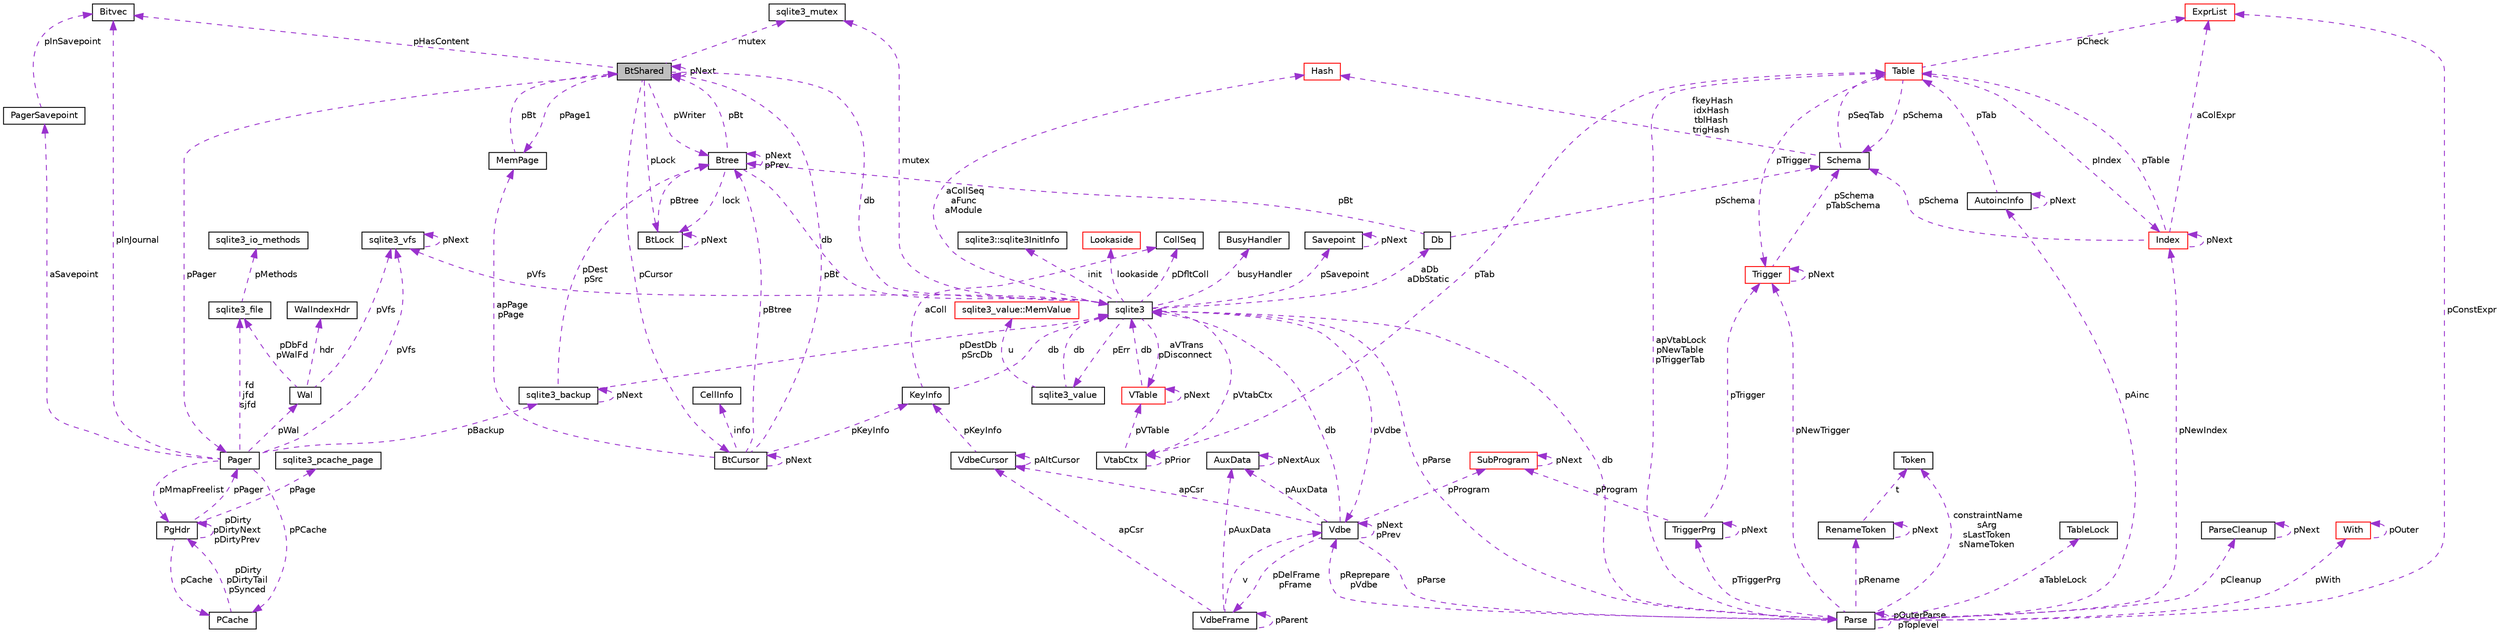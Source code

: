 digraph "BtShared"
{
 // LATEX_PDF_SIZE
  edge [fontname="Helvetica",fontsize="10",labelfontname="Helvetica",labelfontsize="10"];
  node [fontname="Helvetica",fontsize="10",shape=record];
  Node1 [label="BtShared",height=0.2,width=0.4,color="black", fillcolor="grey75", style="filled", fontcolor="black",tooltip=" "];
  Node2 -> Node1 [dir="back",color="darkorchid3",fontsize="10",style="dashed",label=" pPager" ,fontname="Helvetica"];
  Node2 [label="Pager",height=0.2,width=0.4,color="black", fillcolor="white", style="filled",URL="$d3/d8c/structPager.html",tooltip=" "];
  Node3 -> Node2 [dir="back",color="darkorchid3",fontsize="10",style="dashed",label=" pVfs" ,fontname="Helvetica"];
  Node3 [label="sqlite3_vfs",height=0.2,width=0.4,color="black", fillcolor="white", style="filled",URL="$d3/d36/structsqlite3__vfs.html",tooltip=" "];
  Node3 -> Node3 [dir="back",color="darkorchid3",fontsize="10",style="dashed",label=" pNext" ,fontname="Helvetica"];
  Node4 -> Node2 [dir="back",color="darkorchid3",fontsize="10",style="dashed",label=" pInJournal" ,fontname="Helvetica"];
  Node4 [label="Bitvec",height=0.2,width=0.4,color="black", fillcolor="white", style="filled",URL="$db/d1b/sqlite3_8c.html#de/da7/structBitvec",tooltip=" "];
  Node5 -> Node2 [dir="back",color="darkorchid3",fontsize="10",style="dashed",label=" fd\njfd\nsjfd" ,fontname="Helvetica"];
  Node5 [label="sqlite3_file",height=0.2,width=0.4,color="black", fillcolor="white", style="filled",URL="$de/dd3/sqlite3_8h.html#db/db0/structsqlite3__file",tooltip=" "];
  Node6 -> Node5 [dir="back",color="darkorchid3",fontsize="10",style="dashed",label=" pMethods" ,fontname="Helvetica"];
  Node6 [label="sqlite3_io_methods",height=0.2,width=0.4,color="black", fillcolor="white", style="filled",URL="$d9/df3/structsqlite3__io__methods.html",tooltip=" "];
  Node7 -> Node2 [dir="back",color="darkorchid3",fontsize="10",style="dashed",label=" pBackup" ,fontname="Helvetica"];
  Node7 [label="sqlite3_backup",height=0.2,width=0.4,color="black", fillcolor="white", style="filled",URL="$db/d1b/sqlite3_8c.html#d4/da8/structsqlite3__backup",tooltip=" "];
  Node8 -> Node7 [dir="back",color="darkorchid3",fontsize="10",style="dashed",label=" pDestDb\npSrcDb" ,fontname="Helvetica"];
  Node8 [label="sqlite3",height=0.2,width=0.4,color="black", fillcolor="white", style="filled",URL="$d9/dcd/structsqlite3.html",tooltip=" "];
  Node3 -> Node8 [dir="back",color="darkorchid3",fontsize="10",style="dashed",label=" pVfs" ,fontname="Helvetica"];
  Node9 -> Node8 [dir="back",color="darkorchid3",fontsize="10",style="dashed",label=" pVdbe" ,fontname="Helvetica"];
  Node9 [label="Vdbe",height=0.2,width=0.4,color="black", fillcolor="white", style="filled",URL="$db/d1b/sqlite3_8c.html#de/d53/structVdbe",tooltip=" "];
  Node8 -> Node9 [dir="back",color="darkorchid3",fontsize="10",style="dashed",label=" db" ,fontname="Helvetica"];
  Node9 -> Node9 [dir="back",color="darkorchid3",fontsize="10",style="dashed",label=" pNext\npPrev" ,fontname="Helvetica"];
  Node10 -> Node9 [dir="back",color="darkorchid3",fontsize="10",style="dashed",label=" pParse" ,fontname="Helvetica"];
  Node10 [label="Parse",height=0.2,width=0.4,color="black", fillcolor="white", style="filled",URL="$db/d1b/sqlite3_8c.html#db/dbb/structParse",tooltip=" "];
  Node8 -> Node10 [dir="back",color="darkorchid3",fontsize="10",style="dashed",label=" db" ,fontname="Helvetica"];
  Node9 -> Node10 [dir="back",color="darkorchid3",fontsize="10",style="dashed",label=" pReprepare\npVdbe" ,fontname="Helvetica"];
  Node11 -> Node10 [dir="back",color="darkorchid3",fontsize="10",style="dashed",label=" pConstExpr" ,fontname="Helvetica"];
  Node11 [label="ExprList",height=0.2,width=0.4,color="red", fillcolor="white", style="filled",URL="$db/d1b/sqlite3_8c.html#d5/d5c/structExprList",tooltip=" "];
  Node37 -> Node10 [dir="back",color="darkorchid3",fontsize="10",style="dashed",label=" constraintName\nsArg\nsLastToken\nsNameToken" ,fontname="Helvetica"];
  Node37 [label="Token",height=0.2,width=0.4,color="black", fillcolor="white", style="filled",URL="$db/d1b/sqlite3_8c.html#df/dcd/structToken",tooltip=" "];
  Node38 -> Node10 [dir="back",color="darkorchid3",fontsize="10",style="dashed",label=" aTableLock" ,fontname="Helvetica"];
  Node38 [label="TableLock",height=0.2,width=0.4,color="black", fillcolor="white", style="filled",URL="$db/d1b/sqlite3_8c.html#d1/d79/structTableLock",tooltip=" "];
  Node39 -> Node10 [dir="back",color="darkorchid3",fontsize="10",style="dashed",label=" pAinc" ,fontname="Helvetica"];
  Node39 [label="AutoincInfo",height=0.2,width=0.4,color="black", fillcolor="white", style="filled",URL="$db/d1b/sqlite3_8c.html#db/d7b/structAutoincInfo",tooltip=" "];
  Node39 -> Node39 [dir="back",color="darkorchid3",fontsize="10",style="dashed",label=" pNext" ,fontname="Helvetica"];
  Node16 -> Node39 [dir="back",color="darkorchid3",fontsize="10",style="dashed",label=" pTab" ,fontname="Helvetica"];
  Node16 [label="Table",height=0.2,width=0.4,color="red", fillcolor="white", style="filled",URL="$db/d1b/sqlite3_8c.html#dc/dcb/structTable",tooltip=" "];
  Node18 -> Node16 [dir="back",color="darkorchid3",fontsize="10",style="dashed",label=" pIndex" ,fontname="Helvetica"];
  Node18 [label="Index",height=0.2,width=0.4,color="red", fillcolor="white", style="filled",URL="$db/d1b/sqlite3_8c.html#df/d86/structIndex",tooltip=" "];
  Node16 -> Node18 [dir="back",color="darkorchid3",fontsize="10",style="dashed",label=" pTable" ,fontname="Helvetica"];
  Node18 -> Node18 [dir="back",color="darkorchid3",fontsize="10",style="dashed",label=" pNext" ,fontname="Helvetica"];
  Node19 -> Node18 [dir="back",color="darkorchid3",fontsize="10",style="dashed",label=" pSchema" ,fontname="Helvetica"];
  Node19 [label="Schema",height=0.2,width=0.4,color="black", fillcolor="white", style="filled",URL="$db/d1b/sqlite3_8c.html#d8/db0/structSchema",tooltip=" "];
  Node20 -> Node19 [dir="back",color="darkorchid3",fontsize="10",style="dashed",label=" fkeyHash\nidxHash\ntblHash\ntrigHash" ,fontname="Helvetica"];
  Node20 [label="Hash",height=0.2,width=0.4,color="red", fillcolor="white", style="filled",URL="$db/d1b/sqlite3_8c.html#d1/dbe/structHash",tooltip=" "];
  Node16 -> Node19 [dir="back",color="darkorchid3",fontsize="10",style="dashed",label=" pSeqTab" ,fontname="Helvetica"];
  Node11 -> Node18 [dir="back",color="darkorchid3",fontsize="10",style="dashed",label=" aColExpr" ,fontname="Helvetica"];
  Node11 -> Node16 [dir="back",color="darkorchid3",fontsize="10",style="dashed",label=" pCheck" ,fontname="Helvetica"];
  Node23 -> Node16 [dir="back",color="darkorchid3",fontsize="10",style="dashed",label=" pTrigger" ,fontname="Helvetica"];
  Node23 [label="Trigger",height=0.2,width=0.4,color="red", fillcolor="white", style="filled",URL="$db/d1b/sqlite3_8c.html#dc/d15/structTrigger",tooltip=" "];
  Node19 -> Node23 [dir="back",color="darkorchid3",fontsize="10",style="dashed",label=" pSchema\npTabSchema" ,fontname="Helvetica"];
  Node23 -> Node23 [dir="back",color="darkorchid3",fontsize="10",style="dashed",label=" pNext" ,fontname="Helvetica"];
  Node19 -> Node16 [dir="back",color="darkorchid3",fontsize="10",style="dashed",label=" pSchema" ,fontname="Helvetica"];
  Node10 -> Node10 [dir="back",color="darkorchid3",fontsize="10",style="dashed",label=" pOuterParse\npToplevel" ,fontname="Helvetica"];
  Node16 -> Node10 [dir="back",color="darkorchid3",fontsize="10",style="dashed",label=" apVtabLock\npNewTable\npTriggerTab" ,fontname="Helvetica"];
  Node40 -> Node10 [dir="back",color="darkorchid3",fontsize="10",style="dashed",label=" pTriggerPrg" ,fontname="Helvetica"];
  Node40 [label="TriggerPrg",height=0.2,width=0.4,color="black", fillcolor="white", style="filled",URL="$db/d1b/sqlite3_8c.html#d9/d62/structTriggerPrg",tooltip=" "];
  Node23 -> Node40 [dir="back",color="darkorchid3",fontsize="10",style="dashed",label=" pTrigger" ,fontname="Helvetica"];
  Node40 -> Node40 [dir="back",color="darkorchid3",fontsize="10",style="dashed",label=" pNext" ,fontname="Helvetica"];
  Node41 -> Node40 [dir="back",color="darkorchid3",fontsize="10",style="dashed",label=" pProgram" ,fontname="Helvetica"];
  Node41 [label="SubProgram",height=0.2,width=0.4,color="red", fillcolor="white", style="filled",URL="$db/d1b/sqlite3_8c.html#de/d7a/structSubProgram",tooltip=" "];
  Node41 -> Node41 [dir="back",color="darkorchid3",fontsize="10",style="dashed",label=" pNext" ,fontname="Helvetica"];
  Node53 -> Node10 [dir="back",color="darkorchid3",fontsize="10",style="dashed",label=" pCleanup" ,fontname="Helvetica"];
  Node53 [label="ParseCleanup",height=0.2,width=0.4,color="black", fillcolor="white", style="filled",URL="$de/d52/structParseCleanup.html",tooltip=" "];
  Node53 -> Node53 [dir="back",color="darkorchid3",fontsize="10",style="dashed",label=" pNext" ,fontname="Helvetica"];
  Node18 -> Node10 [dir="back",color="darkorchid3",fontsize="10",style="dashed",label=" pNewIndex" ,fontname="Helvetica"];
  Node23 -> Node10 [dir="back",color="darkorchid3",fontsize="10",style="dashed",label=" pNewTrigger" ,fontname="Helvetica"];
  Node30 -> Node10 [dir="back",color="darkorchid3",fontsize="10",style="dashed",label=" pWith" ,fontname="Helvetica"];
  Node30 [label="With",height=0.2,width=0.4,color="red", fillcolor="white", style="filled",URL="$db/d1b/sqlite3_8c.html#df/d70/structWith",tooltip=" "];
  Node30 -> Node30 [dir="back",color="darkorchid3",fontsize="10",style="dashed",label=" pOuter" ,fontname="Helvetica"];
  Node54 -> Node10 [dir="back",color="darkorchid3",fontsize="10",style="dashed",label=" pRename" ,fontname="Helvetica"];
  Node54 [label="RenameToken",height=0.2,width=0.4,color="black", fillcolor="white", style="filled",URL="$db/d1b/sqlite3_8c.html#d7/db5/structRenameToken",tooltip=" "];
  Node37 -> Node54 [dir="back",color="darkorchid3",fontsize="10",style="dashed",label=" t" ,fontname="Helvetica"];
  Node54 -> Node54 [dir="back",color="darkorchid3",fontsize="10",style="dashed",label=" pNext" ,fontname="Helvetica"];
  Node55 -> Node9 [dir="back",color="darkorchid3",fontsize="10",style="dashed",label=" apCsr" ,fontname="Helvetica"];
  Node55 [label="VdbeCursor",height=0.2,width=0.4,color="black", fillcolor="white", style="filled",URL="$db/d1b/sqlite3_8c.html#d0/dd5/structVdbeCursor",tooltip=" "];
  Node55 -> Node55 [dir="back",color="darkorchid3",fontsize="10",style="dashed",label=" pAltCursor" ,fontname="Helvetica"];
  Node52 -> Node55 [dir="back",color="darkorchid3",fontsize="10",style="dashed",label=" pKeyInfo" ,fontname="Helvetica"];
  Node52 [label="KeyInfo",height=0.2,width=0.4,color="black", fillcolor="white", style="filled",URL="$db/d1b/sqlite3_8c.html#d2/d51/structKeyInfo",tooltip=" "];
  Node8 -> Node52 [dir="back",color="darkorchid3",fontsize="10",style="dashed",label=" db" ,fontname="Helvetica"];
  Node47 -> Node52 [dir="back",color="darkorchid3",fontsize="10",style="dashed",label=" aColl" ,fontname="Helvetica"];
  Node47 [label="CollSeq",height=0.2,width=0.4,color="black", fillcolor="white", style="filled",URL="$d1/d4e/structCollSeq.html",tooltip=" "];
  Node56 -> Node9 [dir="back",color="darkorchid3",fontsize="10",style="dashed",label=" pDelFrame\npFrame" ,fontname="Helvetica"];
  Node56 [label="VdbeFrame",height=0.2,width=0.4,color="black", fillcolor="white", style="filled",URL="$db/d1b/sqlite3_8c.html#df/db1/structVdbeFrame",tooltip=" "];
  Node9 -> Node56 [dir="back",color="darkorchid3",fontsize="10",style="dashed",label=" v" ,fontname="Helvetica"];
  Node56 -> Node56 [dir="back",color="darkorchid3",fontsize="10",style="dashed",label=" pParent" ,fontname="Helvetica"];
  Node55 -> Node56 [dir="back",color="darkorchid3",fontsize="10",style="dashed",label=" apCsr" ,fontname="Helvetica"];
  Node57 -> Node56 [dir="back",color="darkorchid3",fontsize="10",style="dashed",label=" pAuxData" ,fontname="Helvetica"];
  Node57 [label="AuxData",height=0.2,width=0.4,color="black", fillcolor="white", style="filled",URL="$d7/d4c/structAuxData.html",tooltip=" "];
  Node57 -> Node57 [dir="back",color="darkorchid3",fontsize="10",style="dashed",label=" pNextAux" ,fontname="Helvetica"];
  Node41 -> Node9 [dir="back",color="darkorchid3",fontsize="10",style="dashed",label=" pProgram" ,fontname="Helvetica"];
  Node57 -> Node9 [dir="back",color="darkorchid3",fontsize="10",style="dashed",label=" pAuxData" ,fontname="Helvetica"];
  Node47 -> Node8 [dir="back",color="darkorchid3",fontsize="10",style="dashed",label=" pDfltColl" ,fontname="Helvetica"];
  Node58 -> Node8 [dir="back",color="darkorchid3",fontsize="10",style="dashed",label=" mutex" ,fontname="Helvetica"];
  Node58 [label="sqlite3_mutex",height=0.2,width=0.4,color="black", fillcolor="white", style="filled",URL="$db/d1b/sqlite3_8c.html#d5/d3c/structsqlite3__mutex",tooltip=" "];
  Node59 -> Node8 [dir="back",color="darkorchid3",fontsize="10",style="dashed",label=" aDb\naDbStatic" ,fontname="Helvetica"];
  Node59 [label="Db",height=0.2,width=0.4,color="black", fillcolor="white", style="filled",URL="$db/d1b/sqlite3_8c.html#d2/d6b/structDb",tooltip=" "];
  Node60 -> Node59 [dir="back",color="darkorchid3",fontsize="10",style="dashed",label=" pBt" ,fontname="Helvetica"];
  Node60 [label="Btree",height=0.2,width=0.4,color="black", fillcolor="white", style="filled",URL="$db/d1b/sqlite3_8c.html#dd/db3/structBtree",tooltip=" "];
  Node8 -> Node60 [dir="back",color="darkorchid3",fontsize="10",style="dashed",label=" db" ,fontname="Helvetica"];
  Node1 -> Node60 [dir="back",color="darkorchid3",fontsize="10",style="dashed",label=" pBt" ,fontname="Helvetica"];
  Node60 -> Node60 [dir="back",color="darkorchid3",fontsize="10",style="dashed",label=" pNext\npPrev" ,fontname="Helvetica"];
  Node61 -> Node60 [dir="back",color="darkorchid3",fontsize="10",style="dashed",label=" lock" ,fontname="Helvetica"];
  Node61 [label="BtLock",height=0.2,width=0.4,color="black", fillcolor="white", style="filled",URL="$db/d1b/sqlite3_8c.html#db/dc1/structBtLock",tooltip=" "];
  Node60 -> Node61 [dir="back",color="darkorchid3",fontsize="10",style="dashed",label=" pBtree" ,fontname="Helvetica"];
  Node61 -> Node61 [dir="back",color="darkorchid3",fontsize="10",style="dashed",label=" pNext" ,fontname="Helvetica"];
  Node19 -> Node59 [dir="back",color="darkorchid3",fontsize="10",style="dashed",label=" pSchema" ,fontname="Helvetica"];
  Node62 -> Node8 [dir="back",color="darkorchid3",fontsize="10",style="dashed",label=" init" ,fontname="Helvetica"];
  Node62 [label="sqlite3::sqlite3InitInfo",height=0.2,width=0.4,color="black", fillcolor="white", style="filled",URL="$d9/dcd/structsqlite3.html#df/d52/structsqlite3_1_1sqlite3InitInfo",tooltip=" "];
  Node10 -> Node8 [dir="back",color="darkorchid3",fontsize="10",style="dashed",label=" pParse" ,fontname="Helvetica"];
  Node45 -> Node8 [dir="back",color="darkorchid3",fontsize="10",style="dashed",label=" pErr" ,fontname="Helvetica"];
  Node45 [label="sqlite3_value",height=0.2,width=0.4,color="black", fillcolor="white", style="filled",URL="$d0/d9c/structsqlite3__value.html",tooltip=" "];
  Node46 -> Node45 [dir="back",color="darkorchid3",fontsize="10",style="dashed",label=" u" ,fontname="Helvetica"];
  Node46 [label="sqlite3_value::MemValue",height=0.2,width=0.4,color="red", fillcolor="white", style="filled",URL="$d0/d9c/structsqlite3__value.html#d5/da9/unionsqlite3__value_1_1MemValue",tooltip=" "];
  Node8 -> Node45 [dir="back",color="darkorchid3",fontsize="10",style="dashed",label=" db" ,fontname="Helvetica"];
  Node63 -> Node8 [dir="back",color="darkorchid3",fontsize="10",style="dashed",label=" lookaside" ,fontname="Helvetica"];
  Node63 [label="Lookaside",height=0.2,width=0.4,color="red", fillcolor="white", style="filled",URL="$db/d1b/sqlite3_8c.html#d9/d54/structLookaside",tooltip=" "];
  Node20 -> Node8 [dir="back",color="darkorchid3",fontsize="10",style="dashed",label=" aCollSeq\naFunc\naModule" ,fontname="Helvetica"];
  Node65 -> Node8 [dir="back",color="darkorchid3",fontsize="10",style="dashed",label=" pVtabCtx" ,fontname="Helvetica"];
  Node65 [label="VtabCtx",height=0.2,width=0.4,color="black", fillcolor="white", style="filled",URL="$db/d1b/sqlite3_8c.html#d3/d4f/structVtabCtx",tooltip=" "];
  Node48 -> Node65 [dir="back",color="darkorchid3",fontsize="10",style="dashed",label=" pVTable" ,fontname="Helvetica"];
  Node48 [label="VTable",height=0.2,width=0.4,color="red", fillcolor="white", style="filled",URL="$db/d1b/sqlite3_8c.html#d9/dde/structVTable",tooltip=" "];
  Node8 -> Node48 [dir="back",color="darkorchid3",fontsize="10",style="dashed",label=" db" ,fontname="Helvetica"];
  Node48 -> Node48 [dir="back",color="darkorchid3",fontsize="10",style="dashed",label=" pNext" ,fontname="Helvetica"];
  Node16 -> Node65 [dir="back",color="darkorchid3",fontsize="10",style="dashed",label=" pTab" ,fontname="Helvetica"];
  Node65 -> Node65 [dir="back",color="darkorchid3",fontsize="10",style="dashed",label=" pPrior" ,fontname="Helvetica"];
  Node48 -> Node8 [dir="back",color="darkorchid3",fontsize="10",style="dashed",label=" aVTrans\npDisconnect" ,fontname="Helvetica"];
  Node66 -> Node8 [dir="back",color="darkorchid3",fontsize="10",style="dashed",label=" busyHandler" ,fontname="Helvetica"];
  Node66 [label="BusyHandler",height=0.2,width=0.4,color="black", fillcolor="white", style="filled",URL="$dc/d2e/structBusyHandler.html",tooltip=" "];
  Node67 -> Node8 [dir="back",color="darkorchid3",fontsize="10",style="dashed",label=" pSavepoint" ,fontname="Helvetica"];
  Node67 [label="Savepoint",height=0.2,width=0.4,color="black", fillcolor="white", style="filled",URL="$db/d1b/sqlite3_8c.html#d3/d2f/structSavepoint",tooltip=" "];
  Node67 -> Node67 [dir="back",color="darkorchid3",fontsize="10",style="dashed",label=" pNext" ,fontname="Helvetica"];
  Node60 -> Node7 [dir="back",color="darkorchid3",fontsize="10",style="dashed",label=" pDest\npSrc" ,fontname="Helvetica"];
  Node7 -> Node7 [dir="back",color="darkorchid3",fontsize="10",style="dashed",label=" pNext" ,fontname="Helvetica"];
  Node68 -> Node2 [dir="back",color="darkorchid3",fontsize="10",style="dashed",label=" aSavepoint" ,fontname="Helvetica"];
  Node68 [label="PagerSavepoint",height=0.2,width=0.4,color="black", fillcolor="white", style="filled",URL="$db/d1b/sqlite3_8c.html#d6/dfd/structPagerSavepoint",tooltip=" "];
  Node4 -> Node68 [dir="back",color="darkorchid3",fontsize="10",style="dashed",label=" pInSavepoint" ,fontname="Helvetica"];
  Node69 -> Node2 [dir="back",color="darkorchid3",fontsize="10",style="dashed",label=" pMmapFreelist" ,fontname="Helvetica"];
  Node69 [label="PgHdr",height=0.2,width=0.4,color="black", fillcolor="white", style="filled",URL="$db/d1b/sqlite3_8c.html#dc/dea/structPgHdr",tooltip=" "];
  Node70 -> Node69 [dir="back",color="darkorchid3",fontsize="10",style="dashed",label=" pPage" ,fontname="Helvetica"];
  Node70 [label="sqlite3_pcache_page",height=0.2,width=0.4,color="black", fillcolor="white", style="filled",URL="$de/dd3/sqlite3_8h.html#d8/d72/structsqlite3__pcache__page",tooltip=" "];
  Node71 -> Node69 [dir="back",color="darkorchid3",fontsize="10",style="dashed",label=" pCache" ,fontname="Helvetica"];
  Node71 [label="PCache",height=0.2,width=0.4,color="black", fillcolor="white", style="filled",URL="$d5/dd2/structPCache.html",tooltip=" "];
  Node69 -> Node71 [dir="back",color="darkorchid3",fontsize="10",style="dashed",label=" pDirty\npDirtyTail\npSynced" ,fontname="Helvetica"];
  Node69 -> Node69 [dir="back",color="darkorchid3",fontsize="10",style="dashed",label=" pDirty\npDirtyNext\npDirtyPrev" ,fontname="Helvetica"];
  Node2 -> Node69 [dir="back",color="darkorchid3",fontsize="10",style="dashed",label=" pPager" ,fontname="Helvetica"];
  Node71 -> Node2 [dir="back",color="darkorchid3",fontsize="10",style="dashed",label=" pPCache" ,fontname="Helvetica"];
  Node72 -> Node2 [dir="back",color="darkorchid3",fontsize="10",style="dashed",label=" pWal" ,fontname="Helvetica"];
  Node72 [label="Wal",height=0.2,width=0.4,color="black", fillcolor="white", style="filled",URL="$db/d1b/sqlite3_8c.html#dc/deb/structWal",tooltip=" "];
  Node3 -> Node72 [dir="back",color="darkorchid3",fontsize="10",style="dashed",label=" pVfs" ,fontname="Helvetica"];
  Node5 -> Node72 [dir="back",color="darkorchid3",fontsize="10",style="dashed",label=" pDbFd\npWalFd" ,fontname="Helvetica"];
  Node73 -> Node72 [dir="back",color="darkorchid3",fontsize="10",style="dashed",label=" hdr" ,fontname="Helvetica"];
  Node73 [label="WalIndexHdr",height=0.2,width=0.4,color="black", fillcolor="white", style="filled",URL="$db/d1b/sqlite3_8c.html#dc/d38/structWalIndexHdr",tooltip=" "];
  Node8 -> Node1 [dir="back",color="darkorchid3",fontsize="10",style="dashed",label=" db" ,fontname="Helvetica"];
  Node74 -> Node1 [dir="back",color="darkorchid3",fontsize="10",style="dashed",label=" pCursor" ,fontname="Helvetica"];
  Node74 [label="BtCursor",height=0.2,width=0.4,color="black", fillcolor="white", style="filled",URL="$db/d1b/sqlite3_8c.html#d9/d6e/structBtCursor",tooltip=" "];
  Node60 -> Node74 [dir="back",color="darkorchid3",fontsize="10",style="dashed",label=" pBtree" ,fontname="Helvetica"];
  Node1 -> Node74 [dir="back",color="darkorchid3",fontsize="10",style="dashed",label=" pBt" ,fontname="Helvetica"];
  Node74 -> Node74 [dir="back",color="darkorchid3",fontsize="10",style="dashed",label=" pNext" ,fontname="Helvetica"];
  Node75 -> Node74 [dir="back",color="darkorchid3",fontsize="10",style="dashed",label=" info" ,fontname="Helvetica"];
  Node75 [label="CellInfo",height=0.2,width=0.4,color="black", fillcolor="white", style="filled",URL="$db/d1b/sqlite3_8c.html#d7/dd5/structCellInfo",tooltip=" "];
  Node52 -> Node74 [dir="back",color="darkorchid3",fontsize="10",style="dashed",label=" pKeyInfo" ,fontname="Helvetica"];
  Node76 -> Node74 [dir="back",color="darkorchid3",fontsize="10",style="dashed",label=" apPage\npPage" ,fontname="Helvetica"];
  Node76 [label="MemPage",height=0.2,width=0.4,color="black", fillcolor="white", style="filled",URL="$d7/d7c/structMemPage.html",tooltip=" "];
  Node1 -> Node76 [dir="back",color="darkorchid3",fontsize="10",style="dashed",label=" pBt" ,fontname="Helvetica"];
  Node76 -> Node1 [dir="back",color="darkorchid3",fontsize="10",style="dashed",label=" pPage1" ,fontname="Helvetica"];
  Node58 -> Node1 [dir="back",color="darkorchid3",fontsize="10",style="dashed",label=" mutex" ,fontname="Helvetica"];
  Node4 -> Node1 [dir="back",color="darkorchid3",fontsize="10",style="dashed",label=" pHasContent" ,fontname="Helvetica"];
  Node1 -> Node1 [dir="back",color="darkorchid3",fontsize="10",style="dashed",label=" pNext" ,fontname="Helvetica"];
  Node61 -> Node1 [dir="back",color="darkorchid3",fontsize="10",style="dashed",label=" pLock" ,fontname="Helvetica"];
  Node60 -> Node1 [dir="back",color="darkorchid3",fontsize="10",style="dashed",label=" pWriter" ,fontname="Helvetica"];
}
